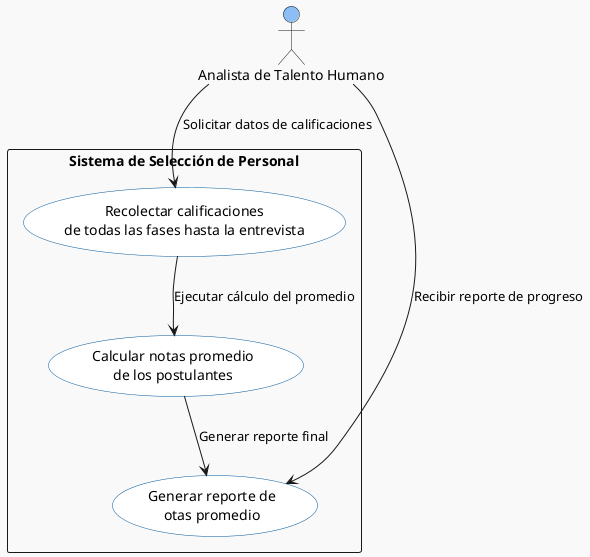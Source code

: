 @startuml
skinparam backgroundColor #F9F9F9
skinparam actorBackgroundColor #8CBDF5
skinparam usecaseBackgroundColor #FFFFFF
skinparam usecaseBorderColor #01579B

top to bottom direction

actor "Analista de Talento Humano" as ActorAnalista

rectangle "Sistema de Selección de Personal" as Sistema {
  usecase "Recolectar calificaciones\nde todas las fases hasta la entrevista" as UC11_1
  usecase "Calcular notas promedio\nde los postulantes" as UC11_2
  usecase "Generar reporte de\notas promedio" as UC11_3
}

ActorAnalista --> UC11_1 : "Solicitar datos de calificaciones"
UC11_1 --> UC11_2 : "Ejecutar cálculo del promedio"
UC11_2 --> UC11_3 : "Generar reporte final"
ActorAnalista --> UC11_3 : "Recibir reporte de progreso"
@enduml